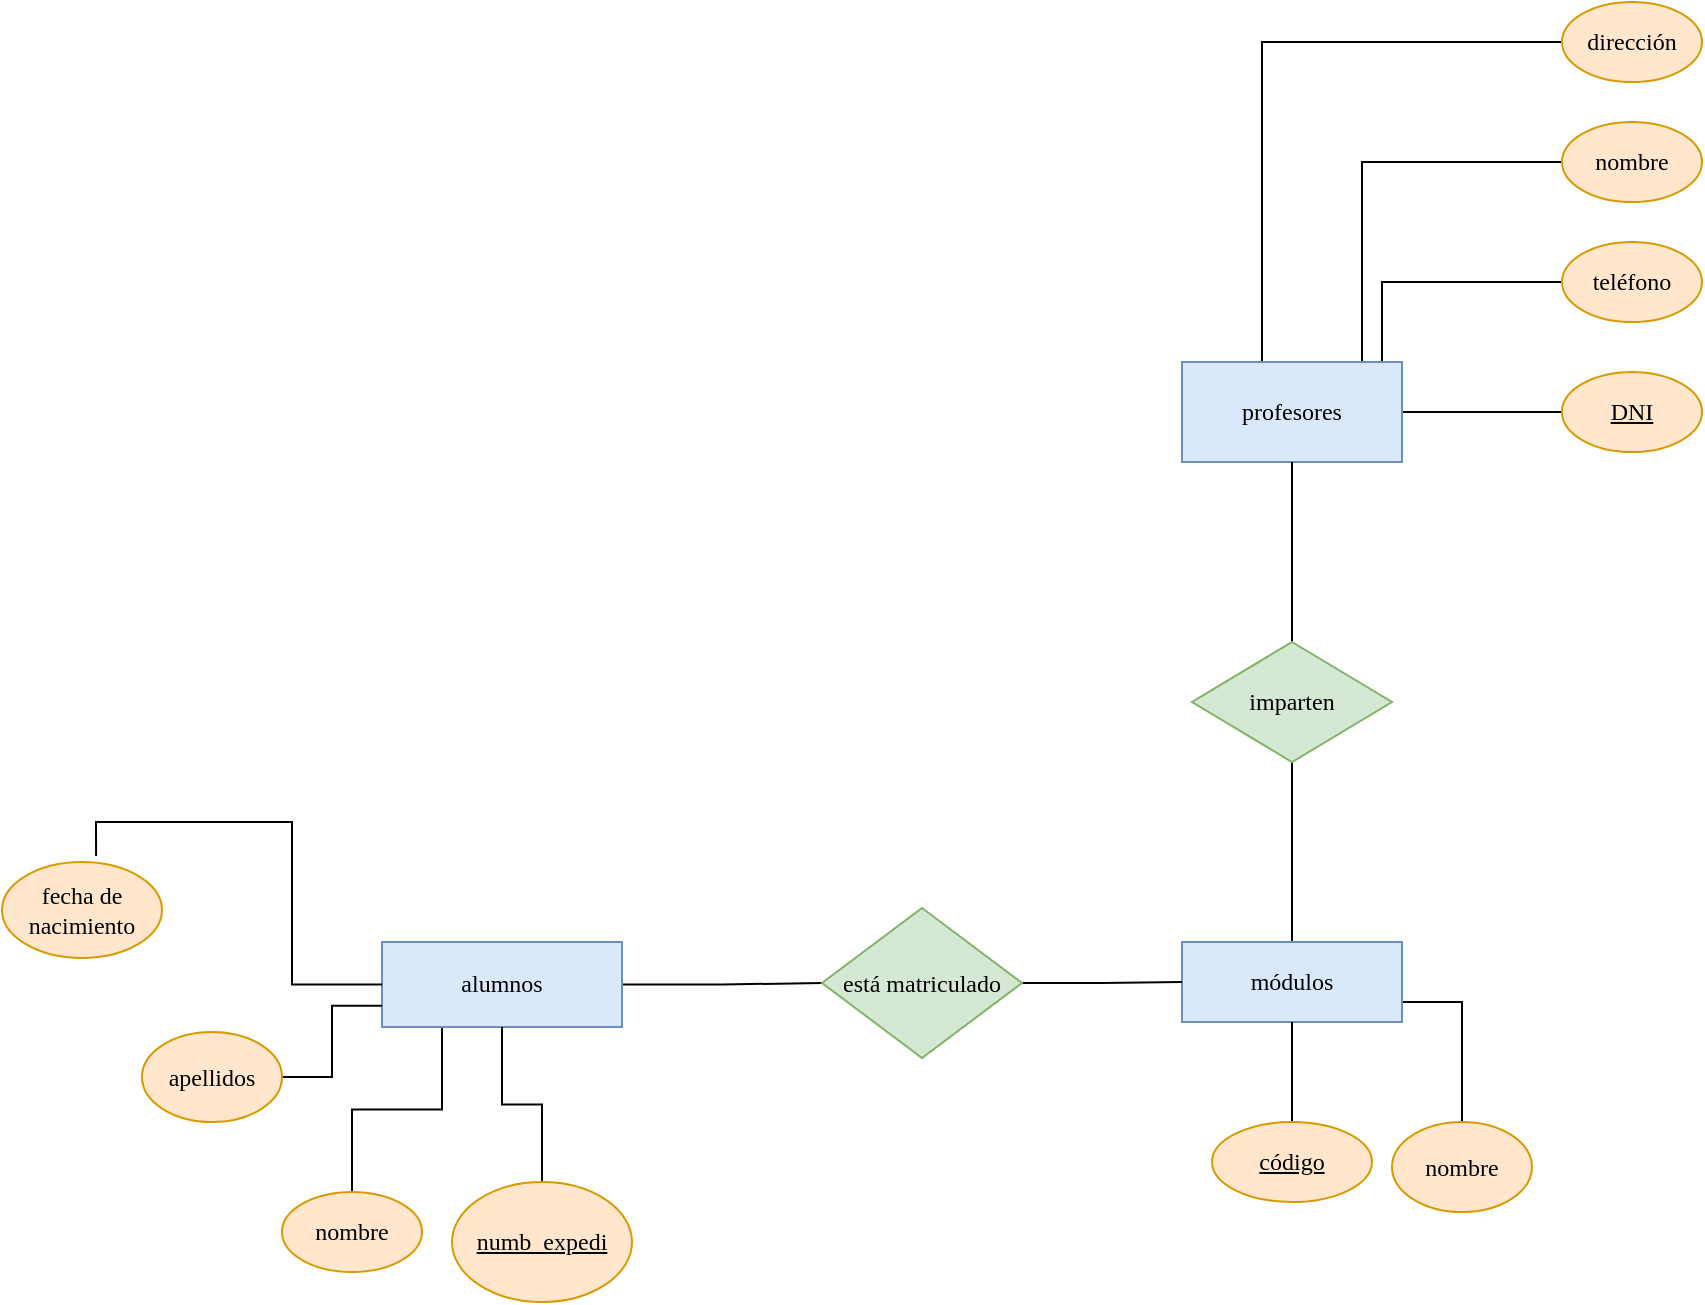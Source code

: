 <mxfile version="22.0.0" type="github">
  <diagram name="Página-1" id="R5xmDsAfgvZSLRRCd5Ih">
    <mxGraphModel dx="2261" dy="1964" grid="1" gridSize="10" guides="1" tooltips="1" connect="1" arrows="1" fold="1" page="1" pageScale="1" pageWidth="827" pageHeight="1169" math="0" shadow="0">
      <root>
        <mxCell id="0" />
        <mxCell id="1" parent="0" />
        <mxCell id="0_cqmwqC49cyIM8bCKRw-16" style="edgeStyle=orthogonalEdgeStyle;rounded=0;orthogonalLoop=1;jettySize=auto;html=1;exitX=1;exitY=0.5;exitDx=0;exitDy=0;endArrow=none;endFill=0;" edge="1" parent="1" source="0_cqmwqC49cyIM8bCKRw-1" target="0_cqmwqC49cyIM8bCKRw-7">
          <mxGeometry relative="1" as="geometry" />
        </mxCell>
        <mxCell id="0_cqmwqC49cyIM8bCKRw-20" style="edgeStyle=orthogonalEdgeStyle;rounded=0;orthogonalLoop=1;jettySize=auto;html=1;exitX=1;exitY=0.5;exitDx=0;exitDy=0;entryX=0;entryY=0.5;entryDx=0;entryDy=0;endArrow=none;endFill=0;" edge="1" parent="1" source="0_cqmwqC49cyIM8bCKRw-1" target="0_cqmwqC49cyIM8bCKRw-17">
          <mxGeometry relative="1" as="geometry">
            <mxPoint x="610" y="40" as="targetPoint" />
            <Array as="points">
              <mxPoint x="520" y="155" />
              <mxPoint x="520" y="30" />
            </Array>
          </mxGeometry>
        </mxCell>
        <mxCell id="0_cqmwqC49cyIM8bCKRw-21" style="edgeStyle=orthogonalEdgeStyle;rounded=0;orthogonalLoop=1;jettySize=auto;html=1;entryX=0;entryY=0.5;entryDx=0;entryDy=0;endArrow=none;endFill=0;" edge="1" parent="1" source="0_cqmwqC49cyIM8bCKRw-1" target="0_cqmwqC49cyIM8bCKRw-19">
          <mxGeometry relative="1" as="geometry">
            <Array as="points">
              <mxPoint x="530" y="90" />
            </Array>
          </mxGeometry>
        </mxCell>
        <mxCell id="0_cqmwqC49cyIM8bCKRw-23" style="edgeStyle=orthogonalEdgeStyle;rounded=0;orthogonalLoop=1;jettySize=auto;html=1;endArrow=none;endFill=0;" edge="1" parent="1" target="0_cqmwqC49cyIM8bCKRw-18">
          <mxGeometry relative="1" as="geometry">
            <mxPoint x="470" y="130" as="sourcePoint" />
            <mxPoint x="560" y="-30" as="targetPoint" />
            <Array as="points">
              <mxPoint x="470" y="-30" />
            </Array>
          </mxGeometry>
        </mxCell>
        <mxCell id="0_cqmwqC49cyIM8bCKRw-1" value="&lt;font face=&quot;Times New Roman&quot;&gt;profesores&lt;/font&gt;" style="whiteSpace=wrap;html=1;align=center;fillColor=#dae8fc;strokeColor=#6c8ebf;" vertex="1" parent="1">
          <mxGeometry x="430" y="130" width="110" height="50" as="geometry" />
        </mxCell>
        <mxCell id="0_cqmwqC49cyIM8bCKRw-11" style="edgeStyle=orthogonalEdgeStyle;rounded=0;orthogonalLoop=1;jettySize=auto;html=1;endArrow=none;endFill=0;" edge="1" parent="1" source="0_cqmwqC49cyIM8bCKRw-2" target="0_cqmwqC49cyIM8bCKRw-6">
          <mxGeometry relative="1" as="geometry" />
        </mxCell>
        <mxCell id="0_cqmwqC49cyIM8bCKRw-27" style="edgeStyle=orthogonalEdgeStyle;rounded=0;orthogonalLoop=1;jettySize=auto;html=1;exitX=0.25;exitY=1;exitDx=0;exitDy=0;entryX=0.5;entryY=0;entryDx=0;entryDy=0;endArrow=none;endFill=0;" edge="1" parent="1" source="0_cqmwqC49cyIM8bCKRw-2" target="0_cqmwqC49cyIM8bCKRw-24">
          <mxGeometry relative="1" as="geometry" />
        </mxCell>
        <mxCell id="0_cqmwqC49cyIM8bCKRw-2" value="&lt;font face=&quot;Times New Roman&quot;&gt;alumnos&lt;/font&gt;" style="whiteSpace=wrap;html=1;align=center;fillColor=#dae8fc;strokeColor=#6c8ebf;" vertex="1" parent="1">
          <mxGeometry x="30" y="420" width="120" height="42.5" as="geometry" />
        </mxCell>
        <mxCell id="0_cqmwqC49cyIM8bCKRw-14" style="edgeStyle=orthogonalEdgeStyle;rounded=0;orthogonalLoop=1;jettySize=auto;html=1;exitX=0.5;exitY=0;exitDx=0;exitDy=0;endArrow=none;endFill=0;" edge="1" parent="1" source="0_cqmwqC49cyIM8bCKRw-3" target="0_cqmwqC49cyIM8bCKRw-4">
          <mxGeometry relative="1" as="geometry" />
        </mxCell>
        <mxCell id="0_cqmwqC49cyIM8bCKRw-33" style="edgeStyle=orthogonalEdgeStyle;rounded=0;orthogonalLoop=1;jettySize=auto;html=1;exitX=0.5;exitY=1;exitDx=0;exitDy=0;entryX=0.5;entryY=0;entryDx=0;entryDy=0;endArrow=none;endFill=0;" edge="1" parent="1" source="0_cqmwqC49cyIM8bCKRw-3" target="0_cqmwqC49cyIM8bCKRw-32">
          <mxGeometry relative="1" as="geometry">
            <Array as="points">
              <mxPoint x="485" y="450" />
              <mxPoint x="570" y="450" />
            </Array>
          </mxGeometry>
        </mxCell>
        <mxCell id="0_cqmwqC49cyIM8bCKRw-3" value="&lt;font face=&quot;Times New Roman&quot;&gt;módulos&lt;/font&gt;" style="whiteSpace=wrap;html=1;align=center;fillColor=#dae8fc;strokeColor=#6c8ebf;" vertex="1" parent="1">
          <mxGeometry x="430" y="420" width="110" height="40" as="geometry" />
        </mxCell>
        <mxCell id="0_cqmwqC49cyIM8bCKRw-15" style="edgeStyle=orthogonalEdgeStyle;rounded=0;orthogonalLoop=1;jettySize=auto;html=1;exitX=0.5;exitY=0;exitDx=0;exitDy=0;endArrow=none;endFill=0;" edge="1" parent="1" source="0_cqmwqC49cyIM8bCKRw-4" target="0_cqmwqC49cyIM8bCKRw-1">
          <mxGeometry relative="1" as="geometry" />
        </mxCell>
        <mxCell id="0_cqmwqC49cyIM8bCKRw-4" value="&lt;font face=&quot;Times New Roman&quot;&gt;imparten&lt;/font&gt;" style="shape=rhombus;perimeter=rhombusPerimeter;whiteSpace=wrap;html=1;align=center;fillColor=#d5e8d4;strokeColor=#82b366;" vertex="1" parent="1">
          <mxGeometry x="435" y="270" width="100" height="60" as="geometry" />
        </mxCell>
        <mxCell id="0_cqmwqC49cyIM8bCKRw-12" style="edgeStyle=orthogonalEdgeStyle;rounded=0;orthogonalLoop=1;jettySize=auto;html=1;exitX=1;exitY=0.5;exitDx=0;exitDy=0;endArrow=none;endFill=0;" edge="1" parent="1" source="0_cqmwqC49cyIM8bCKRw-6" target="0_cqmwqC49cyIM8bCKRw-3">
          <mxGeometry relative="1" as="geometry" />
        </mxCell>
        <mxCell id="0_cqmwqC49cyIM8bCKRw-6" value="&lt;font face=&quot;Times New Roman&quot;&gt;está matriculado&lt;/font&gt;" style="shape=rhombus;perimeter=rhombusPerimeter;whiteSpace=wrap;html=1;align=center;fillColor=#d5e8d4;strokeColor=#82b366;" vertex="1" parent="1">
          <mxGeometry x="250" y="403" width="100" height="75" as="geometry" />
        </mxCell>
        <mxCell id="0_cqmwqC49cyIM8bCKRw-7" value="&lt;font face=&quot;Times New Roman&quot;&gt;DNI&lt;/font&gt;" style="ellipse;whiteSpace=wrap;html=1;align=center;fontStyle=4;fillColor=#ffe6cc;strokeColor=#d79b00;" vertex="1" parent="1">
          <mxGeometry x="620" y="135" width="70" height="40" as="geometry" />
        </mxCell>
        <mxCell id="0_cqmwqC49cyIM8bCKRw-10" style="edgeStyle=orthogonalEdgeStyle;rounded=0;orthogonalLoop=1;jettySize=auto;html=1;exitX=0.5;exitY=0;exitDx=0;exitDy=0;entryX=0.5;entryY=1;entryDx=0;entryDy=0;endArrow=none;endFill=0;" edge="1" parent="1" source="0_cqmwqC49cyIM8bCKRw-8" target="0_cqmwqC49cyIM8bCKRw-2">
          <mxGeometry relative="1" as="geometry" />
        </mxCell>
        <mxCell id="0_cqmwqC49cyIM8bCKRw-8" value="&lt;font face=&quot;Times New Roman&quot;&gt;numb_expedi&lt;/font&gt;" style="ellipse;whiteSpace=wrap;html=1;align=center;fontStyle=4;fillColor=#ffe6cc;strokeColor=#d79b00;" vertex="1" parent="1">
          <mxGeometry x="65" y="540" width="90" height="60" as="geometry" />
        </mxCell>
        <mxCell id="0_cqmwqC49cyIM8bCKRw-13" style="edgeStyle=orthogonalEdgeStyle;rounded=0;orthogonalLoop=1;jettySize=auto;html=1;endArrow=none;endFill=0;" edge="1" parent="1" source="0_cqmwqC49cyIM8bCKRw-9" target="0_cqmwqC49cyIM8bCKRw-3">
          <mxGeometry relative="1" as="geometry" />
        </mxCell>
        <mxCell id="0_cqmwqC49cyIM8bCKRw-9" value="&lt;font face=&quot;Times New Roman&quot;&gt;código&lt;/font&gt;" style="ellipse;whiteSpace=wrap;html=1;align=center;fontStyle=4;fillColor=#ffe6cc;strokeColor=#d79b00;" vertex="1" parent="1">
          <mxGeometry x="445" y="510" width="80" height="40" as="geometry" />
        </mxCell>
        <mxCell id="0_cqmwqC49cyIM8bCKRw-17" value="&lt;font face=&quot;Times New Roman&quot;&gt;nombre&lt;/font&gt;" style="ellipse;whiteSpace=wrap;html=1;align=center;fillColor=#ffe6cc;strokeColor=#d79b00;" vertex="1" parent="1">
          <mxGeometry x="620" y="10" width="70" height="40" as="geometry" />
        </mxCell>
        <mxCell id="0_cqmwqC49cyIM8bCKRw-18" value="&lt;font face=&quot;Times New Roman&quot;&gt;dirección&lt;/font&gt;" style="ellipse;whiteSpace=wrap;html=1;align=center;fillColor=#ffe6cc;strokeColor=#d79b00;" vertex="1" parent="1">
          <mxGeometry x="620" y="-50" width="70" height="40" as="geometry" />
        </mxCell>
        <mxCell id="0_cqmwqC49cyIM8bCKRw-19" value="&lt;font face=&quot;Times New Roman&quot;&gt;teléfono&lt;/font&gt;" style="ellipse;whiteSpace=wrap;html=1;align=center;fillColor=#ffe6cc;strokeColor=#d79b00;" vertex="1" parent="1">
          <mxGeometry x="620" y="70" width="70" height="40" as="geometry" />
        </mxCell>
        <mxCell id="0_cqmwqC49cyIM8bCKRw-24" value="&lt;font face=&quot;Times New Roman&quot;&gt;nombre&lt;/font&gt;" style="ellipse;whiteSpace=wrap;html=1;align=center;fillColor=#ffe6cc;strokeColor=#d79b00;" vertex="1" parent="1">
          <mxGeometry x="-20" y="545" width="70" height="40" as="geometry" />
        </mxCell>
        <mxCell id="0_cqmwqC49cyIM8bCKRw-36" style="edgeStyle=orthogonalEdgeStyle;rounded=0;orthogonalLoop=1;jettySize=auto;html=1;entryX=0;entryY=0.75;entryDx=0;entryDy=0;endArrow=none;endFill=0;" edge="1" parent="1" source="0_cqmwqC49cyIM8bCKRw-25" target="0_cqmwqC49cyIM8bCKRw-2">
          <mxGeometry relative="1" as="geometry" />
        </mxCell>
        <mxCell id="0_cqmwqC49cyIM8bCKRw-25" value="&lt;font face=&quot;Times New Roman&quot;&gt;apellidos&lt;/font&gt;" style="ellipse;whiteSpace=wrap;html=1;align=center;fillColor=#ffe6cc;strokeColor=#d79b00;" vertex="1" parent="1">
          <mxGeometry x="-90" y="465" width="70" height="45" as="geometry" />
        </mxCell>
        <mxCell id="0_cqmwqC49cyIM8bCKRw-32" value="&lt;font face=&quot;Times New Roman&quot;&gt;nombre&lt;/font&gt;" style="ellipse;whiteSpace=wrap;html=1;align=center;fillColor=#ffe6cc;strokeColor=#d79b00;" vertex="1" parent="1">
          <mxGeometry x="535" y="510" width="70" height="45" as="geometry" />
        </mxCell>
        <mxCell id="0_cqmwqC49cyIM8bCKRw-26" value="&lt;font face=&quot;Times New Roman&quot;&gt;fecha de nacimiento&lt;br&gt;&lt;/font&gt;" style="ellipse;whiteSpace=wrap;html=1;align=center;fillColor=#ffe6cc;strokeColor=#d79b00;" vertex="1" parent="1">
          <mxGeometry x="-160" y="380" width="80" height="48" as="geometry" />
        </mxCell>
        <mxCell id="0_cqmwqC49cyIM8bCKRw-35" style="edgeStyle=orthogonalEdgeStyle;rounded=0;orthogonalLoop=1;jettySize=auto;html=1;exitX=0;exitY=0.5;exitDx=0;exitDy=0;entryX=0.588;entryY=-0.062;entryDx=0;entryDy=0;entryPerimeter=0;endArrow=none;endFill=0;" edge="1" parent="1" source="0_cqmwqC49cyIM8bCKRw-2" target="0_cqmwqC49cyIM8bCKRw-26">
          <mxGeometry relative="1" as="geometry">
            <Array as="points">
              <mxPoint x="-15" y="441" />
              <mxPoint x="-15" y="360" />
              <mxPoint x="-113" y="360" />
            </Array>
          </mxGeometry>
        </mxCell>
      </root>
    </mxGraphModel>
  </diagram>
</mxfile>
